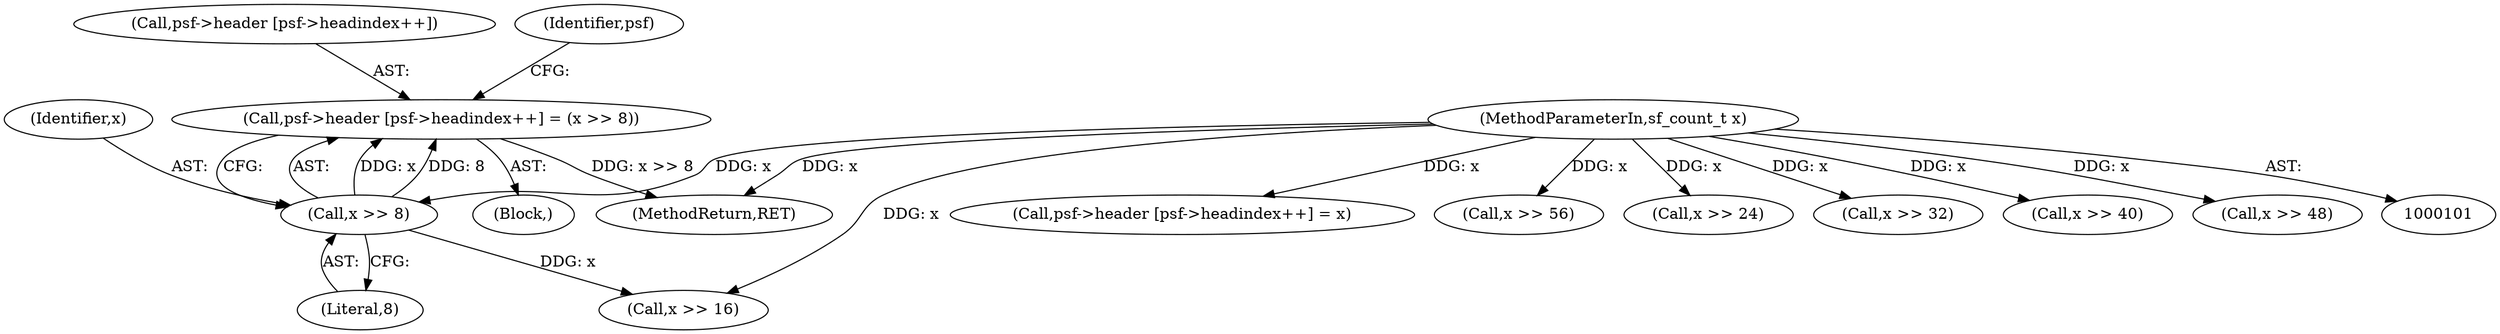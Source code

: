 digraph "1_libsndfile_708e996c87c5fae77b104ccfeb8f6db784c32074_8@array" {
"1000127" [label="(Call,psf->header [psf->headindex++] = (x >> 8))"];
"1000136" [label="(Call,x >> 8)"];
"1000103" [label="(MethodParameterIn,sf_count_t x)"];
"1000116" [label="(Block,)"];
"1000117" [label="(Call,psf->header [psf->headindex++] = x)"];
"1000208" [label="(Call,x >> 56)"];
"1000103" [label="(MethodParameterIn,sf_count_t x)"];
"1000128" [label="(Call,psf->header [psf->headindex++])"];
"1000137" [label="(Identifier,x)"];
"1000142" [label="(Identifier,psf)"];
"1000160" [label="(Call,x >> 24)"];
"1000172" [label="(Call,x >> 32)"];
"1000184" [label="(Call,x >> 40)"];
"1000211" [label="(MethodReturn,RET)"];
"1000138" [label="(Literal,8)"];
"1000196" [label="(Call,x >> 48)"];
"1000127" [label="(Call,psf->header [psf->headindex++] = (x >> 8))"];
"1000148" [label="(Call,x >> 16)"];
"1000136" [label="(Call,x >> 8)"];
"1000127" -> "1000116"  [label="AST: "];
"1000127" -> "1000136"  [label="CFG: "];
"1000128" -> "1000127"  [label="AST: "];
"1000136" -> "1000127"  [label="AST: "];
"1000142" -> "1000127"  [label="CFG: "];
"1000127" -> "1000211"  [label="DDG: x >> 8"];
"1000136" -> "1000127"  [label="DDG: x"];
"1000136" -> "1000127"  [label="DDG: 8"];
"1000136" -> "1000138"  [label="CFG: "];
"1000137" -> "1000136"  [label="AST: "];
"1000138" -> "1000136"  [label="AST: "];
"1000103" -> "1000136"  [label="DDG: x"];
"1000136" -> "1000148"  [label="DDG: x"];
"1000103" -> "1000101"  [label="AST: "];
"1000103" -> "1000211"  [label="DDG: x"];
"1000103" -> "1000117"  [label="DDG: x"];
"1000103" -> "1000148"  [label="DDG: x"];
"1000103" -> "1000160"  [label="DDG: x"];
"1000103" -> "1000172"  [label="DDG: x"];
"1000103" -> "1000184"  [label="DDG: x"];
"1000103" -> "1000196"  [label="DDG: x"];
"1000103" -> "1000208"  [label="DDG: x"];
}
